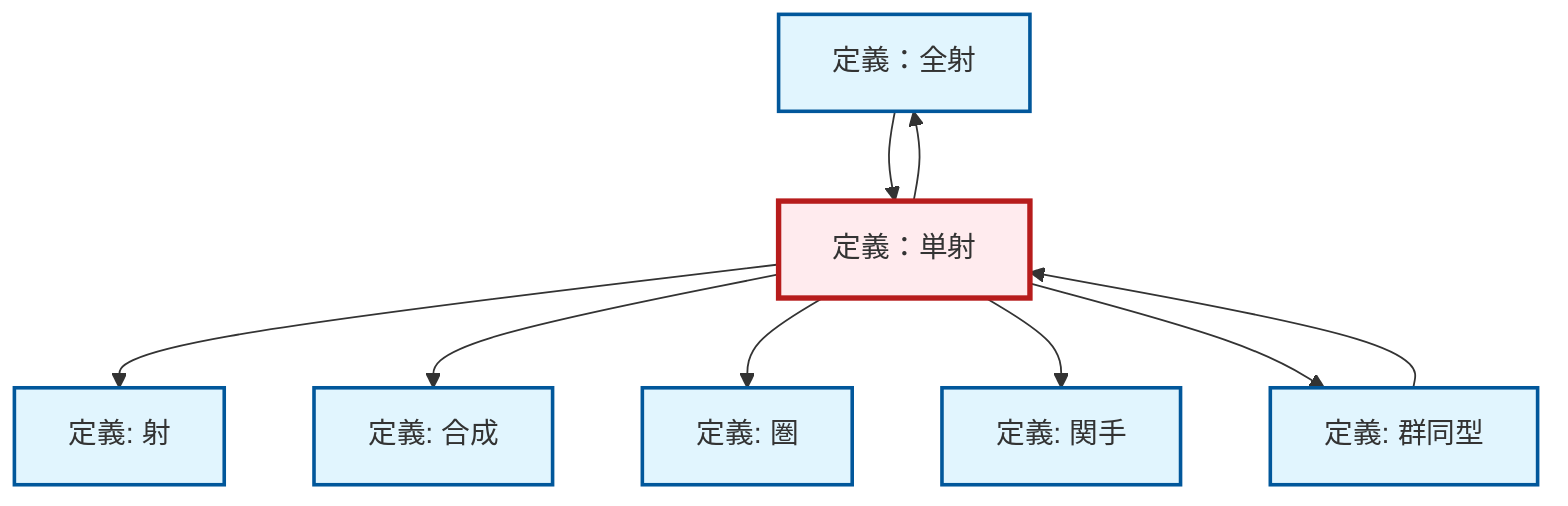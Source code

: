 graph TD
    classDef definition fill:#e1f5fe,stroke:#01579b,stroke-width:2px
    classDef theorem fill:#f3e5f5,stroke:#4a148c,stroke-width:2px
    classDef axiom fill:#fff3e0,stroke:#e65100,stroke-width:2px
    classDef example fill:#e8f5e9,stroke:#1b5e20,stroke-width:2px
    classDef current fill:#ffebee,stroke:#b71c1c,stroke-width:3px
    def-epimorphism["定義：全射"]:::definition
    def-composition["定義: 合成"]:::definition
    def-category["定義: 圏"]:::definition
    def-isomorphism["定義: 群同型"]:::definition
    def-monomorphism["定義：単射"]:::definition
    def-morphism["定義: 射"]:::definition
    def-functor["定義: 関手"]:::definition
    def-monomorphism --> def-morphism
    def-monomorphism --> def-composition
    def-isomorphism --> def-monomorphism
    def-monomorphism --> def-epimorphism
    def-monomorphism --> def-category
    def-monomorphism --> def-functor
    def-epimorphism --> def-monomorphism
    def-monomorphism --> def-isomorphism
    class def-monomorphism current